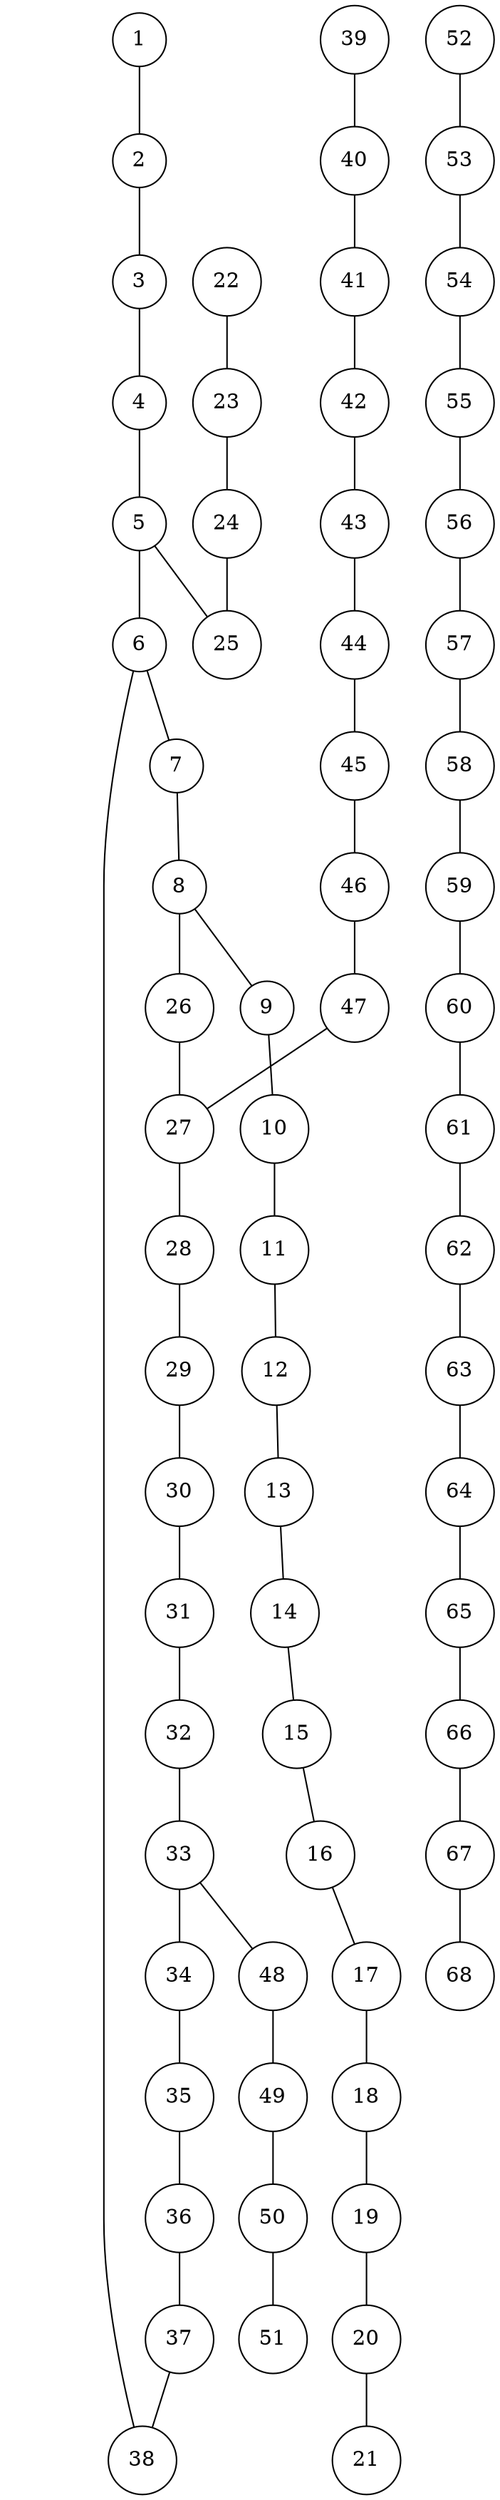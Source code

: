 strict graph rutas
{
I [penwidth=0];
I [label=""];
1 [shape=circle];
2 [shape=circle];
3 [shape=circle];
4 [shape=circle];
5 [shape=circle];
6 [shape=circle];
7 [shape=circle];
8 [shape=circle];
9 [shape=circle];
10 [shape=circle];
11 [shape=circle];
12 [shape=circle];
13 [shape=circle];
14 [shape=circle];
15 [shape=circle];
16 [shape=circle];
17 [shape=circle];
18 [shape=circle];
19 [shape=circle];
20 [shape=circle];
21 [shape=circle];
22 [shape=circle];
23 [shape=circle];
24 [shape=circle];
25 [shape=circle];
26 [shape=circle];
27 [shape=circle];
28 [shape=circle];
29 [shape=circle];
30 [shape=circle];
31 [shape=circle];
32 [shape=circle];
33 [shape=circle];
34 [shape=circle];
35 [shape=circle];
36 [shape=circle];
37 [shape=circle];
38 [shape=circle];
39 [shape=circle];
40 [shape=circle];
41 [shape=circle];
42 [shape=circle];
43 [shape=circle];
44 [shape=circle];
45 [shape=circle];
46 [shape=circle];
47 [shape=circle];
48 [shape=circle];
49 [shape=circle];
50 [shape=circle];
51 [shape=circle];
52 [shape=circle];
53 [shape=circle];
54 [shape=circle];
55 [shape=circle];
56 [shape=circle];
57 [shape=circle];
58 [shape=circle];
59 [shape=circle];
60 [shape=circle];
61 [shape=circle];
62 [shape=circle];
63 [shape=circle];
64 [shape=circle];
65 [shape=circle];
66 [shape=circle];
67 [shape=circle];
68 [shape=circle];
1 -- 2 [label=""];
2 -- 3 [label=""];
3 -- 4 [label=""];
4 -- 5 [label=""];
5 -- 6 [label=""];
5 -- 25 [label=""];
6 -- 5 [label=""];
6 -- 7 [label=""];
7 -- 8 [label=""];
8 -- 9 [label=""];
8 -- 26 [label=""];
9 -- 10 [label=""];
10 -- 11 [label=""];
11 -- 12 [label=""];
12 -- 13 [label=""];
13 -- 14 [label=""];
14 -- 15 [label=""];
15 -- 16 [label=""];
16 -- 17 [label=""];
17 -- 18 [label=""];
18 -- 19 [label=""];
19 -- 20 [label=""];
20 -- 21 [label=""];
22 -- 23 [label=""];
23 -- 22 [label=""];
23 -- 24 [label=""];
24 -- 23 [label=""];
24 -- 25 [label=""];
25 -- 5 [label=""];
25 -- 24 [label=""];
26 -- 27 [label=""];
27 -- 28 [label=""];
28 -- 29 [label=""];
29 -- 30 [label=""];
30 -- 31 [label=""];
31 -- 32 [label=""];
32 -- 33 [label=""];
33 -- 34 [label=""];
33 -- 48 [label=""];
34 -- 35 [label=""];
35 -- 36 [label=""];
36 -- 37 [label=""];
37 -- 38 [label=""];
38 -- 6 [label=""];
39 -- 40 [label=""];
40 -- 41 [label=""];
41 -- 42 [label=""];
42 -- 43 [label=""];
43 -- 44 [label=""];
44 -- 45 [label=""];
45 -- 46 [label=""];
46 -- 47 [label=""];
47 -- 27 [label=""];
48 -- 49 [label=""];
49 -- 50 [label=""];
50 -- 51 [label=""];
52 -- 53 [label=""];
53 -- 54 [label=""];
54 -- 55 [label=""];
55 -- 56 [label=""];
56 -- 57 [label=""];
57 -- 58 [label=""];
58 -- 59 [label=""];
59 -- 60 [label=""];
60 -- 61 [label=""];
61 -- 62 [label=""];
62 -- 63 [label=""];
63 -- 64 [label=""];
64 -- 65 [label=""];
65 -- 66 [label=""];
66 -- 67 [label=""];
67 -- 68 [label=""];
}
